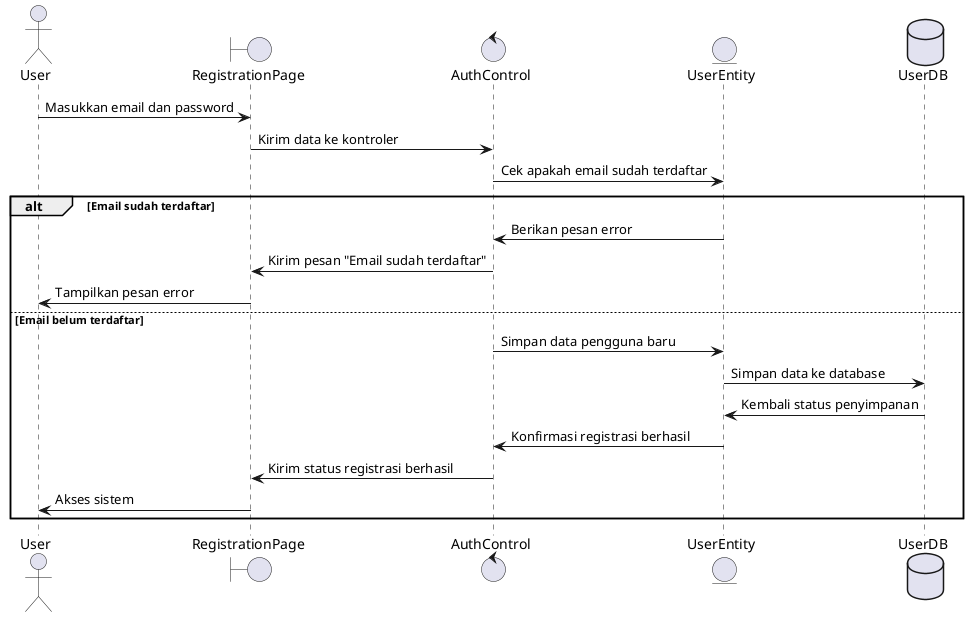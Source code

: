 @startuml
actor       User        as Foo1
boundary    RegistrationPage   as Foo2
control     AuthControl        as Foo3
entity      UserEntity         as Foo4
database    UserDB             as Foo5

Foo1 -> Foo2 : Masukkan email dan password
Foo2 -> Foo3 : Kirim data ke kontroler
Foo3 -> Foo4 : Cek apakah email sudah terdaftar
alt Email sudah terdaftar
    Foo4 -> Foo3 : Berikan pesan error
    Foo3 -> Foo2 : Kirim pesan "Email sudah terdaftar"
    Foo2 -> Foo1 : Tampilkan pesan error
else Email belum terdaftar
    Foo3 -> Foo4 : Simpan data pengguna baru
    Foo4 -> Foo5 : Simpan data ke database
    Foo5 -> Foo4 : Kembali status penyimpanan
    Foo4 -> Foo3 : Konfirmasi registrasi berhasil
    Foo3 -> Foo2 : Kirim status registrasi berhasil
    Foo2 -> Foo1 : Akses sistem
end
@enduml

